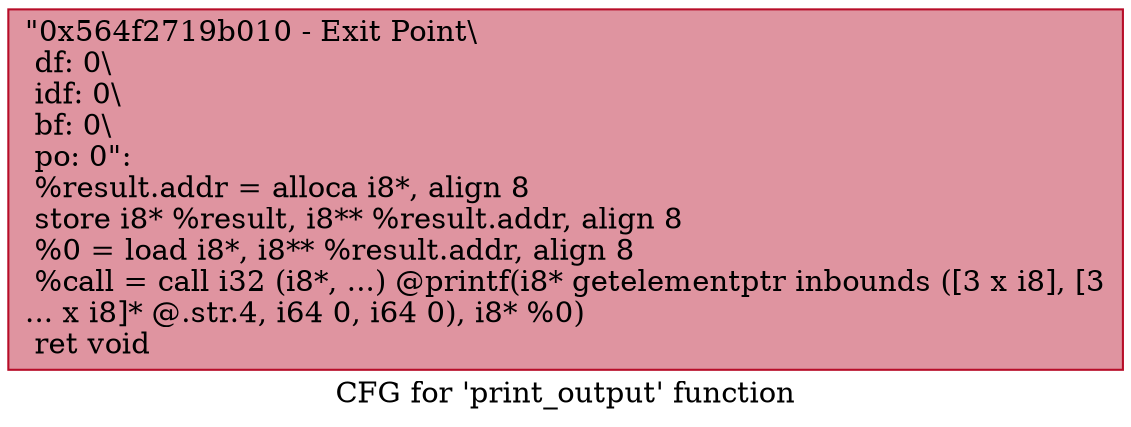 digraph "CFG for 'print_output' function" {
	label="CFG for 'print_output' function";

	Node0x564f2719b010 [shape=record,color="#b70d28ff", style=filled, fillcolor="#b70d2870",label="{\"0x564f2719b010 - Exit Point\\\l df: 0\\\l idf: 0\\\l bf: 0\\\l po: 0\":\l  %result.addr = alloca i8*, align 8\l  store i8* %result, i8** %result.addr, align 8\l  %0 = load i8*, i8** %result.addr, align 8\l  %call = call i32 (i8*, ...) @printf(i8* getelementptr inbounds ([3 x i8], [3\l... x i8]* @.str.4, i64 0, i64 0), i8* %0)\l  ret void\l}"];
}
